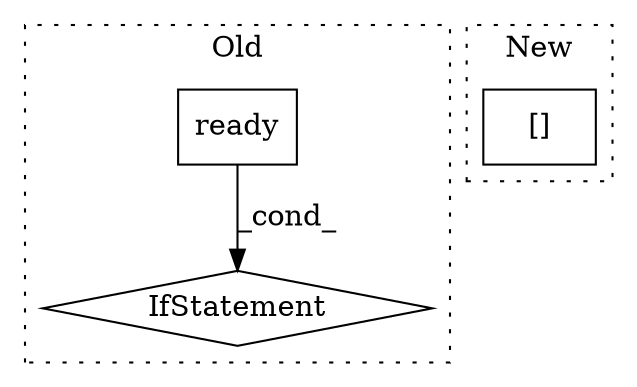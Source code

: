 digraph G {
subgraph cluster0 {
1 [label="ready" a="32" s="689" l="7" shape="box"];
3 [label="IfStatement" a="25" s="671,696" l="4,2" shape="diamond"];
label = "Old";
style="dotted";
}
subgraph cluster1 {
2 [label="[]" a="2" s="1439,1459" l="17,1" shape="box"];
label = "New";
style="dotted";
}
1 -> 3 [label="_cond_"];
}